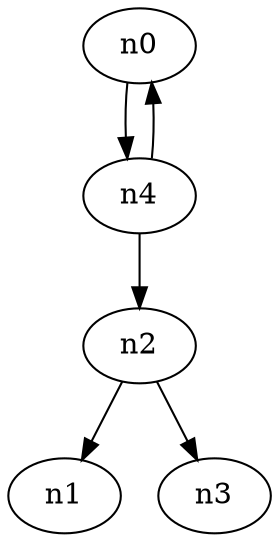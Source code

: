digraph d {
n0 [label=n0;]
n1 [label=n1;]
n2 [label=n2;]
n3 [label=n3;]
n4 [label=n4;]
n0->n4
n2->n3
n2->n1
n4->n2
n4->n0
}
